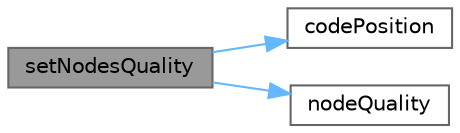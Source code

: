 digraph "setNodesQuality"
{
 // LATEX_PDF_SIZE
  bgcolor="transparent";
  edge [fontname=Helvetica,fontsize=10,labelfontname=Helvetica,labelfontsize=10];
  node [fontname=Helvetica,fontsize=10,shape=box,height=0.2,width=0.4];
  rankdir="LR";
  Node1 [label="setNodesQuality",height=0.2,width=0.4,color="gray40", fillcolor="grey60", style="filled", fontcolor="black",tooltip=" "];
  Node1 -> Node2 [color="steelblue1",style="solid"];
  Node2 [label="codePosition",height=0.2,width=0.4,color="grey40", fillcolor="white", style="filled",URL="$ghost__intelligence_8cpp.html#af131dfae8cf73948925f5bf6803cd4dc",tooltip="convert a Position to a string"];
  Node1 -> Node3 [color="steelblue1",style="solid"];
  Node3 [label="nodeQuality",height=0.2,width=0.4,color="grey40", fillcolor="white", style="filled",URL="$ghost__intelligence_8cpp.html#a0fdf8ca591d5e78a3c924bd86ec7be70",tooltip="This function calculates the node quality by using Manhattan distance between the current position an..."];
}
